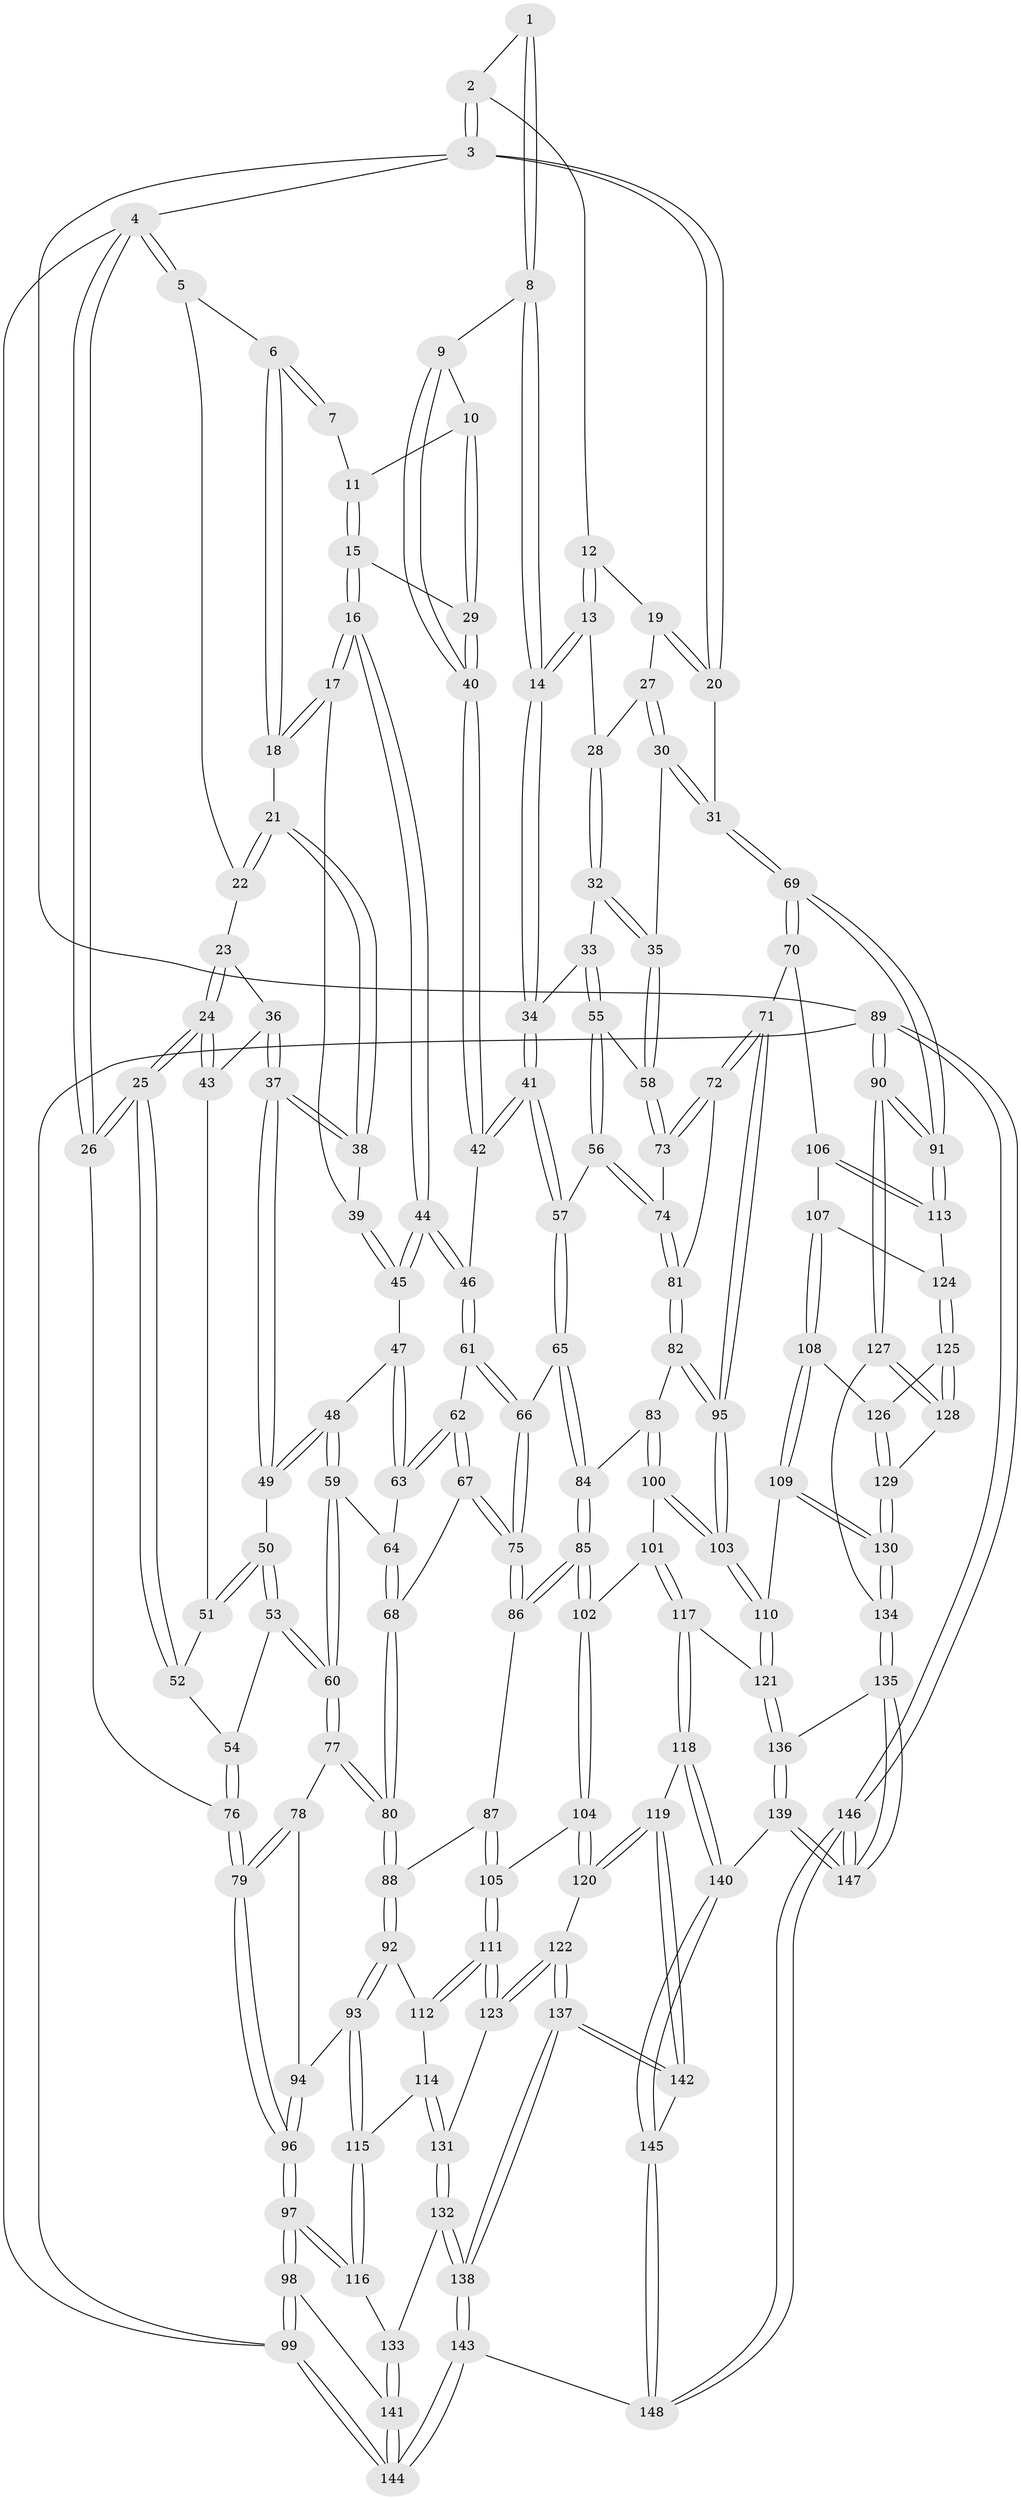 // coarse degree distribution, {3: 0.08602150537634409, 5: 0.3225806451612903, 4: 0.45161290322580644, 6: 0.13978494623655913}
// Generated by graph-tools (version 1.1) at 2025/42/03/06/25 10:42:28]
// undirected, 148 vertices, 367 edges
graph export_dot {
graph [start="1"]
  node [color=gray90,style=filled];
  1 [pos="+0.6349561718024124+0"];
  2 [pos="+0.8107448757376636+0"];
  3 [pos="+1+0"];
  4 [pos="+0+0"];
  5 [pos="+0.005214199206535083+0"];
  6 [pos="+0.35920262098228994+0"];
  7 [pos="+0.4961744986577198+0"];
  8 [pos="+0.6369081462004499+0.10681936960688981"];
  9 [pos="+0.62672323238166+0.1062941019317365"];
  10 [pos="+0.5510070549520166+0.04431724184513358"];
  11 [pos="+0.521617038586441+0"];
  12 [pos="+0.8151045019961736+0"];
  13 [pos="+0.7602646780913245+0"];
  14 [pos="+0.6757442068887772+0.1253265770567317"];
  15 [pos="+0.45167142651582404+0.1322506140783237"];
  16 [pos="+0.4325978650863361+0.13463383802160522"];
  17 [pos="+0.40545273381992153+0.10788802149966817"];
  18 [pos="+0.35240157515408677+0"];
  19 [pos="+0.8761771280794195+0"];
  20 [pos="+1+0.228492543845831"];
  21 [pos="+0.2413265348473067+0.10418532740015253"];
  22 [pos="+0.060417817871367026+0"];
  23 [pos="+0.09527374555768385+0.07290760892097771"];
  24 [pos="+0+0.19334149921576643"];
  25 [pos="+0+0.1991850587170367"];
  26 [pos="+0+0.2075825396393553"];
  27 [pos="+0.8889365318648775+0.04647409762057328"];
  28 [pos="+0.8064673814783775+0.10319331599269377"];
  29 [pos="+0.4587157249155245+0.13255381305678535"];
  30 [pos="+0.9889247421547682+0.21068268543682694"];
  31 [pos="+1+0.23830396832108927"];
  32 [pos="+0.8042482980166542+0.11020435084308332"];
  33 [pos="+0.714439908374928+0.1803997424735741"];
  34 [pos="+0.7081674353460992+0.17812441004563512"];
  35 [pos="+0.9831451100288765+0.21220169827740518"];
  36 [pos="+0.12235955652547673+0.1122881328278258"];
  37 [pos="+0.20006925246558915+0.15234867956469278"];
  38 [pos="+0.23629558783580265+0.12830494576965504"];
  39 [pos="+0.2635498604878637+0.13366264342039852"];
  40 [pos="+0.5310034116233336+0.16381666918247545"];
  41 [pos="+0.5951825024111375+0.28191255755528294"];
  42 [pos="+0.5510718732442463+0.23475862203209624"];
  43 [pos="+0.04629214246341384+0.1924910173574069"];
  44 [pos="+0.3980333691709612+0.2511286139134817"];
  45 [pos="+0.35629594800214687+0.23488204784988131"];
  46 [pos="+0.4009948192311169+0.26116230298115384"];
  47 [pos="+0.2182466866040464+0.2526822911397299"];
  48 [pos="+0.20368734844728392+0.2440051934253541"];
  49 [pos="+0.1946853709280954+0.23160982671741803"];
  50 [pos="+0.13543528574368943+0.255461426333322"];
  51 [pos="+0.061390798560167145+0.2140169118002973"];
  52 [pos="+0.05141204435278015+0.25272606323399344"];
  53 [pos="+0.06319363729596555+0.3376820866283963"];
  54 [pos="+0.05746779135837972+0.3361789040761818"];
  55 [pos="+0.8197985456938426+0.283088901974776"];
  56 [pos="+0.6068226890195346+0.3773715607956801"];
  57 [pos="+0.5866966696982527+0.37108360754887443"];
  58 [pos="+0.8218539626962307+0.28401486212036475"];
  59 [pos="+0.17404193048439442+0.36970204277664903"];
  60 [pos="+0.1367326884233536+0.4320106988768208"];
  61 [pos="+0.4006147618958799+0.28950348373739515"];
  62 [pos="+0.34529843899238266+0.3391936191377723"];
  63 [pos="+0.2482262737952915+0.2891081935725285"];
  64 [pos="+0.24138771357457067+0.34955616921285526"];
  65 [pos="+0.5705125133857626+0.38035439850126357"];
  66 [pos="+0.5242469490673304+0.3870075606401342"];
  67 [pos="+0.32197899139398806+0.41134431722651527"];
  68 [pos="+0.30129708431607755+0.42522532840170546"];
  69 [pos="+1+0.4647551315295909"];
  70 [pos="+0.9572620492897321+0.5065949291736838"];
  71 [pos="+0.8867429204645408+0.49638801570936547"];
  72 [pos="+0.8659226377144118+0.47566329955386816"];
  73 [pos="+0.8239526108957728+0.38205932965698397"];
  74 [pos="+0.6719858506815676+0.43044825850509144"];
  75 [pos="+0.45003006236203275+0.468815956661365"];
  76 [pos="+0+0.3223618989555189"];
  77 [pos="+0.13927666441661413+0.4437664762866188"];
  78 [pos="+0+0.4870454208044468"];
  79 [pos="+0+0.4668907141274855"];
  80 [pos="+0.21178273972425898+0.5250122337541642"];
  81 [pos="+0.6980278075364555+0.4951935709687855"];
  82 [pos="+0.6865131860753655+0.5374261844562919"];
  83 [pos="+0.6300440865852796+0.5521616270986571"];
  84 [pos="+0.5820400257778591+0.5277506226421014"];
  85 [pos="+0.5016417752823843+0.5770106415874234"];
  86 [pos="+0.44503819022929647+0.5376687640290491"];
  87 [pos="+0.39823243732899866+0.5638874067821076"];
  88 [pos="+0.2121923750868637+0.5285780062676422"];
  89 [pos="+1+1"];
  90 [pos="+1+0.9467419852350141"];
  91 [pos="+1+0.7327240731870762"];
  92 [pos="+0.1994096186773064+0.5669649045522482"];
  93 [pos="+0.15204781180348867+0.6070700130655649"];
  94 [pos="+0.09194580892674238+0.6085955416066435"];
  95 [pos="+0.7653915729304377+0.6517167732396886"];
  96 [pos="+0+0.7565068075639404"];
  97 [pos="+0+0.7660993721516363"];
  98 [pos="+0+0.7754236913210981"];
  99 [pos="+0+1"];
  100 [pos="+0.6169333320181228+0.5990617010723315"];
  101 [pos="+0.5808229150492632+0.6597330137740923"];
  102 [pos="+0.5265911820336+0.6478369447123913"];
  103 [pos="+0.7647197246755332+0.6578667530107133"];
  104 [pos="+0.5163075157002904+0.659110840140402"];
  105 [pos="+0.386782961591942+0.6584379199892088"];
  106 [pos="+0.9245292645649821+0.651350513137492"];
  107 [pos="+0.8856507623509793+0.687162655923656"];
  108 [pos="+0.872699373141064+0.691398159665998"];
  109 [pos="+0.7982484298232377+0.7102455611850067"];
  110 [pos="+0.7637907497146639+0.6922990668670573"];
  111 [pos="+0.3556228025656952+0.7076043971124079"];
  112 [pos="+0.24640974073892455+0.6271393235858385"];
  113 [pos="+1+0.6990567019294893"];
  114 [pos="+0.24029650251280898+0.7406350059198723"];
  115 [pos="+0.1375590021228778+0.7121426254635231"];
  116 [pos="+0.12593980203595+0.7418259561308673"];
  117 [pos="+0.6701825163949305+0.7406822350285186"];
  118 [pos="+0.6064863542688192+0.800379418007574"];
  119 [pos="+0.5559756990133465+0.8326095428601874"];
  120 [pos="+0.4687480498383397+0.7736680682182117"];
  121 [pos="+0.6926277350108246+0.7382873517236612"];
  122 [pos="+0.3869564062497594+0.7809222231106893"];
  123 [pos="+0.3643953810181457+0.7554554827594976"];
  124 [pos="+0.9415796771421402+0.7210968580851709"];
  125 [pos="+0.9382776532004796+0.7490118014444405"];
  126 [pos="+0.9263849335165089+0.750754916769987"];
  127 [pos="+1+0.8416062183273737"];
  128 [pos="+0.9564764313166233+0.7743776888992981"];
  129 [pos="+0.8664248460614948+0.7766064056252729"];
  130 [pos="+0.84500486584338+0.7825293089186607"];
  131 [pos="+0.25876109462951935+0.7740431559112055"];
  132 [pos="+0.2065183819985855+0.8295503015145639"];
  133 [pos="+0.14713877350895657+0.8050577374161348"];
  134 [pos="+0.8603977130403957+0.8327593203610092"];
  135 [pos="+0.834767482746375+0.8903448390077251"];
  136 [pos="+0.7427065596786963+0.8943435009370758"];
  137 [pos="+0.3361173126860226+0.9966129279280218"];
  138 [pos="+0.3079898132606565+1"];
  139 [pos="+0.7175501844819303+0.9236554822503119"];
  140 [pos="+0.7037705808592176+0.9298541118235633"];
  141 [pos="+0.09293332067864409+0.856878065583008"];
  142 [pos="+0.5542293191563628+0.8530033585719548"];
  143 [pos="+0.28816671363524277+1"];
  144 [pos="+0.15198904548155392+1"];
  145 [pos="+0.6110623106600601+0.9998029409797288"];
  146 [pos="+1+1"];
  147 [pos="+1+1"];
  148 [pos="+0.5579302300377609+1"];
  1 -- 2;
  1 -- 8;
  1 -- 8;
  2 -- 3;
  2 -- 3;
  2 -- 12;
  3 -- 4;
  3 -- 20;
  3 -- 20;
  3 -- 89;
  4 -- 5;
  4 -- 5;
  4 -- 26;
  4 -- 26;
  4 -- 99;
  5 -- 6;
  5 -- 22;
  6 -- 7;
  6 -- 7;
  6 -- 18;
  6 -- 18;
  7 -- 11;
  8 -- 9;
  8 -- 14;
  8 -- 14;
  9 -- 10;
  9 -- 40;
  9 -- 40;
  10 -- 11;
  10 -- 29;
  10 -- 29;
  11 -- 15;
  11 -- 15;
  12 -- 13;
  12 -- 13;
  12 -- 19;
  13 -- 14;
  13 -- 14;
  13 -- 28;
  14 -- 34;
  14 -- 34;
  15 -- 16;
  15 -- 16;
  15 -- 29;
  16 -- 17;
  16 -- 17;
  16 -- 44;
  16 -- 44;
  17 -- 18;
  17 -- 18;
  17 -- 39;
  18 -- 21;
  19 -- 20;
  19 -- 20;
  19 -- 27;
  20 -- 31;
  21 -- 22;
  21 -- 22;
  21 -- 38;
  21 -- 38;
  22 -- 23;
  23 -- 24;
  23 -- 24;
  23 -- 36;
  24 -- 25;
  24 -- 25;
  24 -- 43;
  24 -- 43;
  25 -- 26;
  25 -- 26;
  25 -- 52;
  25 -- 52;
  26 -- 76;
  27 -- 28;
  27 -- 30;
  27 -- 30;
  28 -- 32;
  28 -- 32;
  29 -- 40;
  29 -- 40;
  30 -- 31;
  30 -- 31;
  30 -- 35;
  31 -- 69;
  31 -- 69;
  32 -- 33;
  32 -- 35;
  32 -- 35;
  33 -- 34;
  33 -- 55;
  33 -- 55;
  34 -- 41;
  34 -- 41;
  35 -- 58;
  35 -- 58;
  36 -- 37;
  36 -- 37;
  36 -- 43;
  37 -- 38;
  37 -- 38;
  37 -- 49;
  37 -- 49;
  38 -- 39;
  39 -- 45;
  39 -- 45;
  40 -- 42;
  40 -- 42;
  41 -- 42;
  41 -- 42;
  41 -- 57;
  41 -- 57;
  42 -- 46;
  43 -- 51;
  44 -- 45;
  44 -- 45;
  44 -- 46;
  44 -- 46;
  45 -- 47;
  46 -- 61;
  46 -- 61;
  47 -- 48;
  47 -- 63;
  47 -- 63;
  48 -- 49;
  48 -- 49;
  48 -- 59;
  48 -- 59;
  49 -- 50;
  50 -- 51;
  50 -- 51;
  50 -- 53;
  50 -- 53;
  51 -- 52;
  52 -- 54;
  53 -- 54;
  53 -- 60;
  53 -- 60;
  54 -- 76;
  54 -- 76;
  55 -- 56;
  55 -- 56;
  55 -- 58;
  56 -- 57;
  56 -- 74;
  56 -- 74;
  57 -- 65;
  57 -- 65;
  58 -- 73;
  58 -- 73;
  59 -- 60;
  59 -- 60;
  59 -- 64;
  60 -- 77;
  60 -- 77;
  61 -- 62;
  61 -- 66;
  61 -- 66;
  62 -- 63;
  62 -- 63;
  62 -- 67;
  62 -- 67;
  63 -- 64;
  64 -- 68;
  64 -- 68;
  65 -- 66;
  65 -- 84;
  65 -- 84;
  66 -- 75;
  66 -- 75;
  67 -- 68;
  67 -- 75;
  67 -- 75;
  68 -- 80;
  68 -- 80;
  69 -- 70;
  69 -- 70;
  69 -- 91;
  69 -- 91;
  70 -- 71;
  70 -- 106;
  71 -- 72;
  71 -- 72;
  71 -- 95;
  71 -- 95;
  72 -- 73;
  72 -- 73;
  72 -- 81;
  73 -- 74;
  74 -- 81;
  74 -- 81;
  75 -- 86;
  75 -- 86;
  76 -- 79;
  76 -- 79;
  77 -- 78;
  77 -- 80;
  77 -- 80;
  78 -- 79;
  78 -- 79;
  78 -- 94;
  79 -- 96;
  79 -- 96;
  80 -- 88;
  80 -- 88;
  81 -- 82;
  81 -- 82;
  82 -- 83;
  82 -- 95;
  82 -- 95;
  83 -- 84;
  83 -- 100;
  83 -- 100;
  84 -- 85;
  84 -- 85;
  85 -- 86;
  85 -- 86;
  85 -- 102;
  85 -- 102;
  86 -- 87;
  87 -- 88;
  87 -- 105;
  87 -- 105;
  88 -- 92;
  88 -- 92;
  89 -- 90;
  89 -- 90;
  89 -- 146;
  89 -- 146;
  89 -- 99;
  90 -- 91;
  90 -- 91;
  90 -- 127;
  90 -- 127;
  91 -- 113;
  91 -- 113;
  92 -- 93;
  92 -- 93;
  92 -- 112;
  93 -- 94;
  93 -- 115;
  93 -- 115;
  94 -- 96;
  94 -- 96;
  95 -- 103;
  95 -- 103;
  96 -- 97;
  96 -- 97;
  97 -- 98;
  97 -- 98;
  97 -- 116;
  97 -- 116;
  98 -- 99;
  98 -- 99;
  98 -- 141;
  99 -- 144;
  99 -- 144;
  100 -- 101;
  100 -- 103;
  100 -- 103;
  101 -- 102;
  101 -- 117;
  101 -- 117;
  102 -- 104;
  102 -- 104;
  103 -- 110;
  103 -- 110;
  104 -- 105;
  104 -- 120;
  104 -- 120;
  105 -- 111;
  105 -- 111;
  106 -- 107;
  106 -- 113;
  106 -- 113;
  107 -- 108;
  107 -- 108;
  107 -- 124;
  108 -- 109;
  108 -- 109;
  108 -- 126;
  109 -- 110;
  109 -- 130;
  109 -- 130;
  110 -- 121;
  110 -- 121;
  111 -- 112;
  111 -- 112;
  111 -- 123;
  111 -- 123;
  112 -- 114;
  113 -- 124;
  114 -- 115;
  114 -- 131;
  114 -- 131;
  115 -- 116;
  115 -- 116;
  116 -- 133;
  117 -- 118;
  117 -- 118;
  117 -- 121;
  118 -- 119;
  118 -- 140;
  118 -- 140;
  119 -- 120;
  119 -- 120;
  119 -- 142;
  119 -- 142;
  120 -- 122;
  121 -- 136;
  121 -- 136;
  122 -- 123;
  122 -- 123;
  122 -- 137;
  122 -- 137;
  123 -- 131;
  124 -- 125;
  124 -- 125;
  125 -- 126;
  125 -- 128;
  125 -- 128;
  126 -- 129;
  126 -- 129;
  127 -- 128;
  127 -- 128;
  127 -- 134;
  128 -- 129;
  129 -- 130;
  129 -- 130;
  130 -- 134;
  130 -- 134;
  131 -- 132;
  131 -- 132;
  132 -- 133;
  132 -- 138;
  132 -- 138;
  133 -- 141;
  133 -- 141;
  134 -- 135;
  134 -- 135;
  135 -- 136;
  135 -- 147;
  135 -- 147;
  136 -- 139;
  136 -- 139;
  137 -- 138;
  137 -- 138;
  137 -- 142;
  137 -- 142;
  138 -- 143;
  138 -- 143;
  139 -- 140;
  139 -- 147;
  139 -- 147;
  140 -- 145;
  140 -- 145;
  141 -- 144;
  141 -- 144;
  142 -- 145;
  143 -- 144;
  143 -- 144;
  143 -- 148;
  145 -- 148;
  145 -- 148;
  146 -- 147;
  146 -- 147;
  146 -- 148;
  146 -- 148;
}
